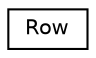 digraph "Graphical Class Hierarchy"
{
 // LATEX_PDF_SIZE
  edge [fontname="Helvetica",fontsize="10",labelfontname="Helvetica",labelfontsize="10"];
  node [fontname="Helvetica",fontsize="10",shape=record];
  rankdir="LR";
  Node0 [label="Row",height=0.2,width=0.4,color="black", fillcolor="white", style="filled",URL="$classRow.html",tooltip=" "];
}
